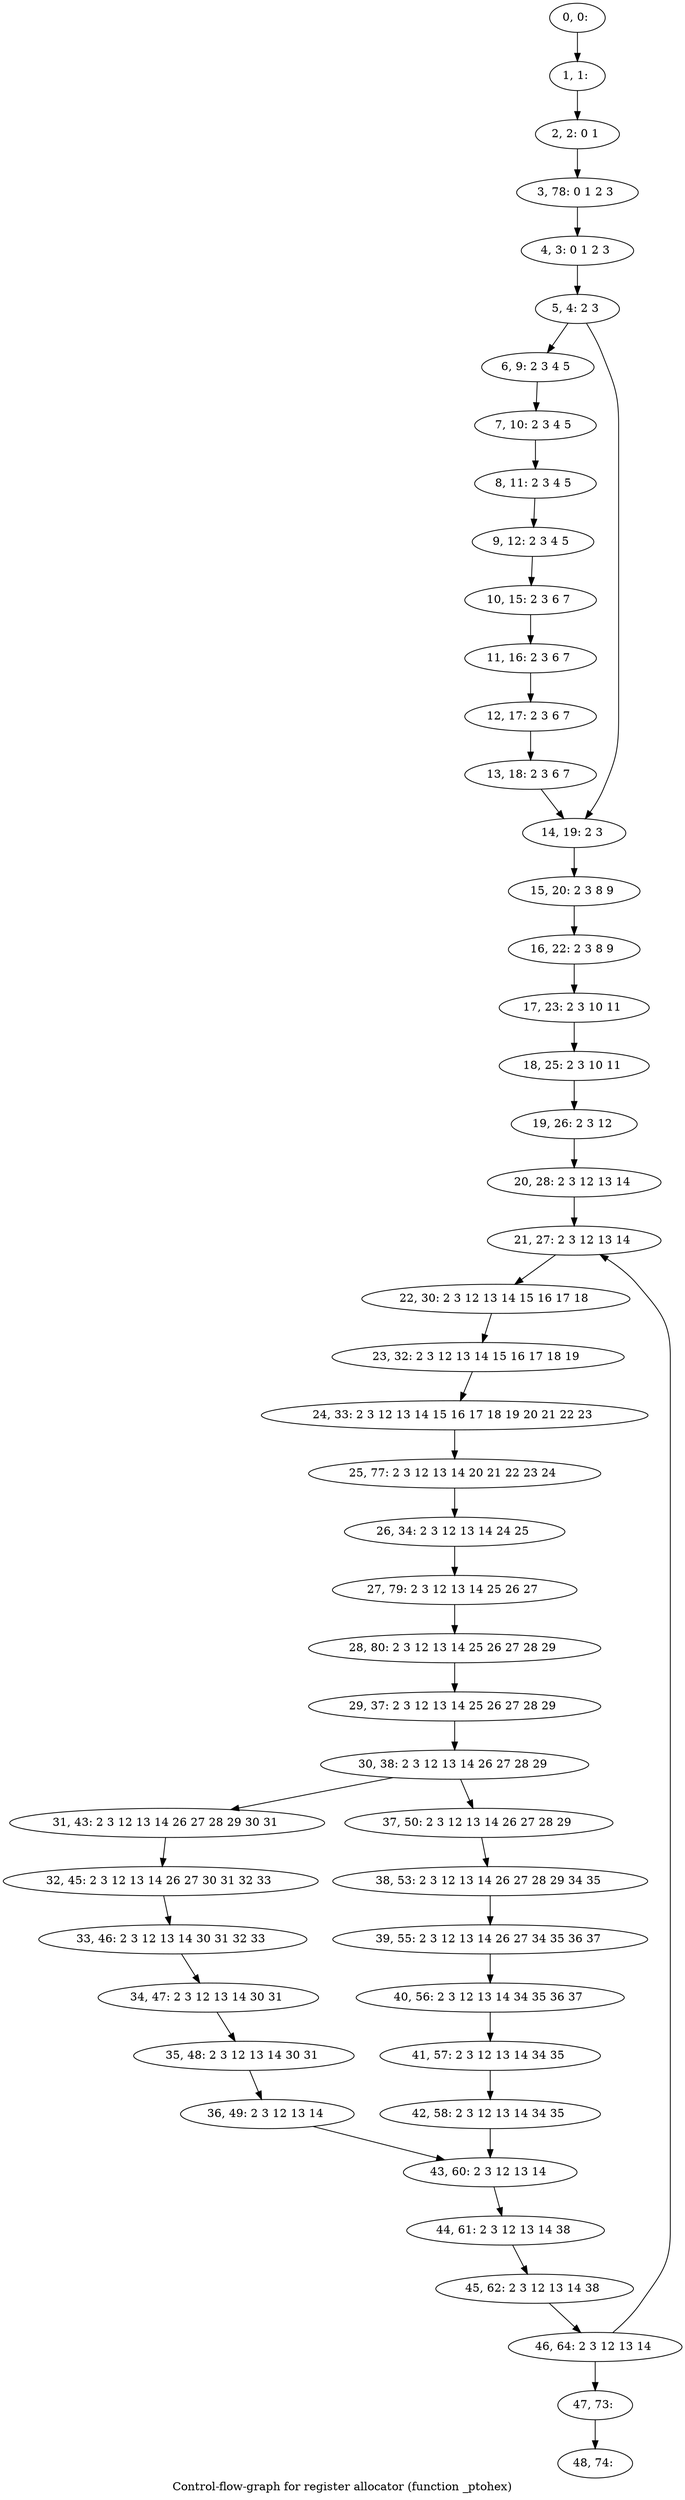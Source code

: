 digraph G {
graph [label="Control-flow-graph for register allocator (function _ptohex)"]
0[label="0, 0: "];
1[label="1, 1: "];
2[label="2, 2: 0 1 "];
3[label="3, 78: 0 1 2 3 "];
4[label="4, 3: 0 1 2 3 "];
5[label="5, 4: 2 3 "];
6[label="6, 9: 2 3 4 5 "];
7[label="7, 10: 2 3 4 5 "];
8[label="8, 11: 2 3 4 5 "];
9[label="9, 12: 2 3 4 5 "];
10[label="10, 15: 2 3 6 7 "];
11[label="11, 16: 2 3 6 7 "];
12[label="12, 17: 2 3 6 7 "];
13[label="13, 18: 2 3 6 7 "];
14[label="14, 19: 2 3 "];
15[label="15, 20: 2 3 8 9 "];
16[label="16, 22: 2 3 8 9 "];
17[label="17, 23: 2 3 10 11 "];
18[label="18, 25: 2 3 10 11 "];
19[label="19, 26: 2 3 12 "];
20[label="20, 28: 2 3 12 13 14 "];
21[label="21, 27: 2 3 12 13 14 "];
22[label="22, 30: 2 3 12 13 14 15 16 17 18 "];
23[label="23, 32: 2 3 12 13 14 15 16 17 18 19 "];
24[label="24, 33: 2 3 12 13 14 15 16 17 18 19 20 21 22 23 "];
25[label="25, 77: 2 3 12 13 14 20 21 22 23 24 "];
26[label="26, 34: 2 3 12 13 14 24 25 "];
27[label="27, 79: 2 3 12 13 14 25 26 27 "];
28[label="28, 80: 2 3 12 13 14 25 26 27 28 29 "];
29[label="29, 37: 2 3 12 13 14 25 26 27 28 29 "];
30[label="30, 38: 2 3 12 13 14 26 27 28 29 "];
31[label="31, 43: 2 3 12 13 14 26 27 28 29 30 31 "];
32[label="32, 45: 2 3 12 13 14 26 27 30 31 32 33 "];
33[label="33, 46: 2 3 12 13 14 30 31 32 33 "];
34[label="34, 47: 2 3 12 13 14 30 31 "];
35[label="35, 48: 2 3 12 13 14 30 31 "];
36[label="36, 49: 2 3 12 13 14 "];
37[label="37, 50: 2 3 12 13 14 26 27 28 29 "];
38[label="38, 53: 2 3 12 13 14 26 27 28 29 34 35 "];
39[label="39, 55: 2 3 12 13 14 26 27 34 35 36 37 "];
40[label="40, 56: 2 3 12 13 14 34 35 36 37 "];
41[label="41, 57: 2 3 12 13 14 34 35 "];
42[label="42, 58: 2 3 12 13 14 34 35 "];
43[label="43, 60: 2 3 12 13 14 "];
44[label="44, 61: 2 3 12 13 14 38 "];
45[label="45, 62: 2 3 12 13 14 38 "];
46[label="46, 64: 2 3 12 13 14 "];
47[label="47, 73: "];
48[label="48, 74: "];
0->1 ;
1->2 ;
2->3 ;
3->4 ;
4->5 ;
5->6 ;
5->14 ;
6->7 ;
7->8 ;
8->9 ;
9->10 ;
10->11 ;
11->12 ;
12->13 ;
13->14 ;
14->15 ;
15->16 ;
16->17 ;
17->18 ;
18->19 ;
19->20 ;
20->21 ;
21->22 ;
22->23 ;
23->24 ;
24->25 ;
25->26 ;
26->27 ;
27->28 ;
28->29 ;
29->30 ;
30->31 ;
30->37 ;
31->32 ;
32->33 ;
33->34 ;
34->35 ;
35->36 ;
36->43 ;
37->38 ;
38->39 ;
39->40 ;
40->41 ;
41->42 ;
42->43 ;
43->44 ;
44->45 ;
45->46 ;
46->47 ;
46->21 ;
47->48 ;
}
